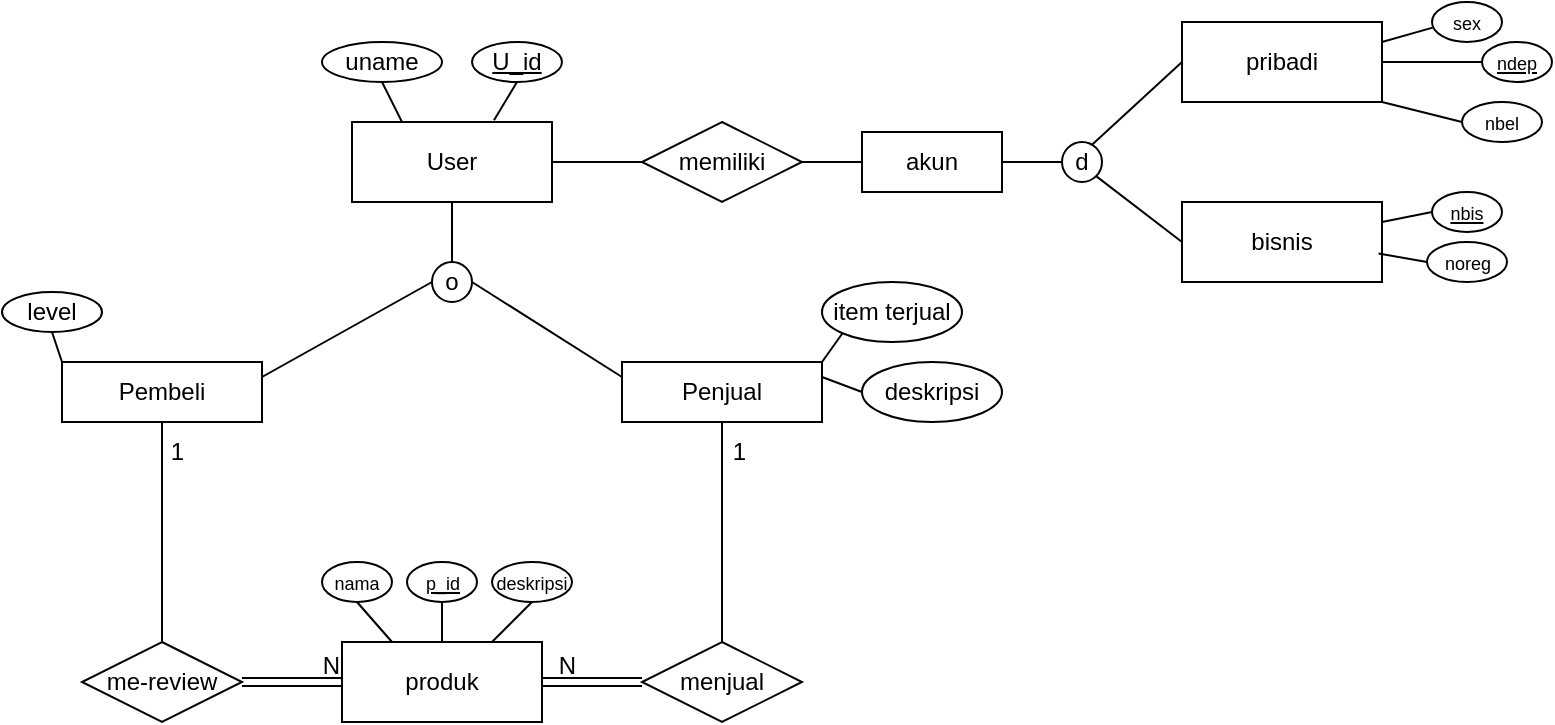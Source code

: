 <mxfile version="24.1.0" type="github">
  <diagram id="R2lEEEUBdFMjLlhIrx00" name="Page-1">
    <mxGraphModel dx="898" dy="487" grid="1" gridSize="10" guides="1" tooltips="1" connect="1" arrows="1" fold="1" page="1" pageScale="1" pageWidth="850" pageHeight="1100" math="0" shadow="0" extFonts="Permanent Marker^https://fonts.googleapis.com/css?family=Permanent+Marker">
      <root>
        <mxCell id="0" />
        <mxCell id="1" parent="0" />
        <mxCell id="VjnAYQMm5UZiJsf2b5uH-1" value="User" style="whiteSpace=wrap;html=1;align=center;" parent="1" vertex="1">
          <mxGeometry x="375" y="90" width="100" height="40" as="geometry" />
        </mxCell>
        <mxCell id="VjnAYQMm5UZiJsf2b5uH-2" value="Pembeli" style="whiteSpace=wrap;html=1;align=center;" parent="1" vertex="1">
          <mxGeometry x="230" y="210" width="100" height="30" as="geometry" />
        </mxCell>
        <mxCell id="VjnAYQMm5UZiJsf2b5uH-3" value="Penjual" style="whiteSpace=wrap;html=1;align=center;" parent="1" vertex="1">
          <mxGeometry x="510" y="210" width="100" height="30" as="geometry" />
        </mxCell>
        <mxCell id="VjnAYQMm5UZiJsf2b5uH-13" value="uname" style="ellipse;whiteSpace=wrap;html=1;align=center;" parent="1" vertex="1">
          <mxGeometry x="360" y="50" width="60" height="20" as="geometry" />
        </mxCell>
        <mxCell id="VjnAYQMm5UZiJsf2b5uH-17" value="U_id" style="ellipse;whiteSpace=wrap;html=1;align=center;fontStyle=4;" parent="1" vertex="1">
          <mxGeometry x="435" y="50" width="45" height="20" as="geometry" />
        </mxCell>
        <mxCell id="VjnAYQMm5UZiJsf2b5uH-18" value="" style="endArrow=none;html=1;rounded=0;entryX=0.5;entryY=1;entryDx=0;entryDy=0;exitX=0.71;exitY=-0.021;exitDx=0;exitDy=0;exitPerimeter=0;" parent="1" source="VjnAYQMm5UZiJsf2b5uH-1" target="VjnAYQMm5UZiJsf2b5uH-17" edge="1">
          <mxGeometry relative="1" as="geometry">
            <mxPoint x="570" y="95" as="sourcePoint" />
            <mxPoint x="730" y="95" as="targetPoint" />
          </mxGeometry>
        </mxCell>
        <mxCell id="VjnAYQMm5UZiJsf2b5uH-19" value="" style="endArrow=none;html=1;rounded=0;entryX=0.5;entryY=1;entryDx=0;entryDy=0;exitX=0.25;exitY=0;exitDx=0;exitDy=0;" parent="1" source="VjnAYQMm5UZiJsf2b5uH-1" target="VjnAYQMm5UZiJsf2b5uH-13" edge="1">
          <mxGeometry relative="1" as="geometry">
            <mxPoint x="490" y="105" as="sourcePoint" />
            <mxPoint x="650" y="105" as="targetPoint" />
          </mxGeometry>
        </mxCell>
        <mxCell id="VjnAYQMm5UZiJsf2b5uH-26" value="item terjual" style="ellipse;whiteSpace=wrap;html=1;align=center;" parent="1" vertex="1">
          <mxGeometry x="610" y="170" width="70" height="30" as="geometry" />
        </mxCell>
        <mxCell id="VjnAYQMm5UZiJsf2b5uH-27" value="level" style="ellipse;whiteSpace=wrap;html=1;align=center;" parent="1" vertex="1">
          <mxGeometry x="200" y="175" width="50" height="20" as="geometry" />
        </mxCell>
        <mxCell id="VjnAYQMm5UZiJsf2b5uH-28" value="" style="endArrow=none;html=1;rounded=0;exitX=0.5;exitY=1;exitDx=0;exitDy=0;entryX=0;entryY=0;entryDx=0;entryDy=0;" parent="1" source="VjnAYQMm5UZiJsf2b5uH-27" target="VjnAYQMm5UZiJsf2b5uH-2" edge="1">
          <mxGeometry relative="1" as="geometry">
            <mxPoint x="300" y="240" as="sourcePoint" />
            <mxPoint x="460" y="240" as="targetPoint" />
          </mxGeometry>
        </mxCell>
        <mxCell id="VjnAYQMm5UZiJsf2b5uH-29" value="" style="endArrow=none;html=1;rounded=0;entryX=0;entryY=1;entryDx=0;entryDy=0;exitX=1;exitY=0;exitDx=0;exitDy=0;" parent="1" source="VjnAYQMm5UZiJsf2b5uH-3" target="VjnAYQMm5UZiJsf2b5uH-26" edge="1">
          <mxGeometry relative="1" as="geometry">
            <mxPoint x="420" y="190" as="sourcePoint" />
            <mxPoint x="420" y="160" as="targetPoint" />
          </mxGeometry>
        </mxCell>
        <mxCell id="VjnAYQMm5UZiJsf2b5uH-30" value="deskripsi" style="ellipse;whiteSpace=wrap;html=1;align=center;" parent="1" vertex="1">
          <mxGeometry x="630" y="210" width="70" height="30" as="geometry" />
        </mxCell>
        <mxCell id="VjnAYQMm5UZiJsf2b5uH-31" value="" style="endArrow=none;html=1;rounded=0;entryX=0;entryY=0.5;entryDx=0;entryDy=0;exitX=1;exitY=0.25;exitDx=0;exitDy=0;" parent="1" source="VjnAYQMm5UZiJsf2b5uH-3" target="VjnAYQMm5UZiJsf2b5uH-30" edge="1">
          <mxGeometry relative="1" as="geometry">
            <mxPoint x="630" y="250" as="sourcePoint" />
            <mxPoint x="460" y="200" as="targetPoint" />
          </mxGeometry>
        </mxCell>
        <mxCell id="VjnAYQMm5UZiJsf2b5uH-32" value="produk" style="whiteSpace=wrap;html=1;align=center;" parent="1" vertex="1">
          <mxGeometry x="370" y="350" width="100" height="40" as="geometry" />
        </mxCell>
        <mxCell id="VjnAYQMm5UZiJsf2b5uH-33" value="&lt;font style=&quot;font-size: 9px;&quot;&gt;nama&lt;/font&gt;" style="ellipse;whiteSpace=wrap;html=1;align=center;" parent="1" vertex="1">
          <mxGeometry x="360" y="310" width="35" height="20" as="geometry" />
        </mxCell>
        <mxCell id="VjnAYQMm5UZiJsf2b5uH-34" value="&lt;font style=&quot;font-size: 9px;&quot;&gt;p_id&lt;/font&gt;" style="ellipse;whiteSpace=wrap;html=1;align=center;fontStyle=4;" parent="1" vertex="1">
          <mxGeometry x="402.5" y="310" width="35" height="20" as="geometry" />
        </mxCell>
        <mxCell id="VjnAYQMm5UZiJsf2b5uH-35" value="&lt;font style=&quot;font-size: 9px;&quot;&gt;deskripsi&lt;/font&gt;" style="ellipse;whiteSpace=wrap;html=1;align=center;" parent="1" vertex="1">
          <mxGeometry x="445" y="310" width="40" height="20" as="geometry" />
        </mxCell>
        <mxCell id="VjnAYQMm5UZiJsf2b5uH-36" value="" style="endArrow=none;html=1;rounded=0;exitX=0.5;exitY=1;exitDx=0;exitDy=0;entryX=0.25;entryY=0;entryDx=0;entryDy=0;" parent="1" source="VjnAYQMm5UZiJsf2b5uH-33" target="VjnAYQMm5UZiJsf2b5uH-32" edge="1">
          <mxGeometry relative="1" as="geometry">
            <mxPoint x="170" y="170" as="sourcePoint" />
            <mxPoint x="330" y="170" as="targetPoint" />
          </mxGeometry>
        </mxCell>
        <mxCell id="VjnAYQMm5UZiJsf2b5uH-37" value="" style="endArrow=none;html=1;rounded=0;exitX=0.5;exitY=1;exitDx=0;exitDy=0;entryX=0.5;entryY=0;entryDx=0;entryDy=0;" parent="1" source="VjnAYQMm5UZiJsf2b5uH-34" target="VjnAYQMm5UZiJsf2b5uH-32" edge="1">
          <mxGeometry relative="1" as="geometry">
            <mxPoint x="290" y="230" as="sourcePoint" />
            <mxPoint x="450" y="230" as="targetPoint" />
          </mxGeometry>
        </mxCell>
        <mxCell id="VjnAYQMm5UZiJsf2b5uH-38" value="" style="endArrow=none;html=1;rounded=0;exitX=0.5;exitY=1;exitDx=0;exitDy=0;entryX=0.75;entryY=0;entryDx=0;entryDy=0;" parent="1" source="VjnAYQMm5UZiJsf2b5uH-35" target="VjnAYQMm5UZiJsf2b5uH-32" edge="1">
          <mxGeometry relative="1" as="geometry">
            <mxPoint x="300" y="70" as="sourcePoint" />
            <mxPoint x="300" y="110" as="targetPoint" />
          </mxGeometry>
        </mxCell>
        <mxCell id="VjnAYQMm5UZiJsf2b5uH-40" value="me-review" style="shape=rhombus;perimeter=rhombusPerimeter;whiteSpace=wrap;html=1;align=center;" parent="1" vertex="1">
          <mxGeometry x="240" y="350" width="80" height="40" as="geometry" />
        </mxCell>
        <mxCell id="VjnAYQMm5UZiJsf2b5uH-52" value="bisnis" style="whiteSpace=wrap;html=1;align=center;" parent="1" vertex="1">
          <mxGeometry x="790" y="130" width="100" height="40" as="geometry" />
        </mxCell>
        <mxCell id="VjnAYQMm5UZiJsf2b5uH-53" value="pribadi" style="whiteSpace=wrap;html=1;align=center;" parent="1" vertex="1">
          <mxGeometry x="790" y="40" width="100" height="40" as="geometry" />
        </mxCell>
        <mxCell id="GdM5_zVk1EKr_tVP_plu-3" value="o" style="ellipse;whiteSpace=wrap;html=1;aspect=fixed;" vertex="1" parent="1">
          <mxGeometry x="415" y="160" width="20" height="20" as="geometry" />
        </mxCell>
        <mxCell id="GdM5_zVk1EKr_tVP_plu-4" value="" style="endArrow=none;html=1;rounded=0;exitX=0.5;exitY=0;exitDx=0;exitDy=0;entryX=0.5;entryY=1;entryDx=0;entryDy=0;" edge="1" parent="1" source="GdM5_zVk1EKr_tVP_plu-3" target="VjnAYQMm5UZiJsf2b5uH-1">
          <mxGeometry width="50" height="50" relative="1" as="geometry">
            <mxPoint x="290" y="150" as="sourcePoint" />
            <mxPoint x="340" y="100" as="targetPoint" />
          </mxGeometry>
        </mxCell>
        <mxCell id="GdM5_zVk1EKr_tVP_plu-5" value="" style="endArrow=none;html=1;rounded=0;exitX=1;exitY=0.25;exitDx=0;exitDy=0;entryX=0;entryY=0.5;entryDx=0;entryDy=0;" edge="1" parent="1" source="VjnAYQMm5UZiJsf2b5uH-2" target="GdM5_zVk1EKr_tVP_plu-3">
          <mxGeometry width="50" height="50" relative="1" as="geometry">
            <mxPoint x="380" y="220" as="sourcePoint" />
            <mxPoint x="380" y="190" as="targetPoint" />
          </mxGeometry>
        </mxCell>
        <mxCell id="GdM5_zVk1EKr_tVP_plu-6" value="" style="endArrow=none;html=1;rounded=0;exitX=1;exitY=0.5;exitDx=0;exitDy=0;entryX=0;entryY=0.25;entryDx=0;entryDy=0;" edge="1" parent="1" source="GdM5_zVk1EKr_tVP_plu-3" target="VjnAYQMm5UZiJsf2b5uH-3">
          <mxGeometry width="50" height="50" relative="1" as="geometry">
            <mxPoint x="407" y="201" as="sourcePoint" />
            <mxPoint x="475" y="180" as="targetPoint" />
          </mxGeometry>
        </mxCell>
        <mxCell id="GdM5_zVk1EKr_tVP_plu-9" value="menjual" style="shape=rhombus;perimeter=rhombusPerimeter;whiteSpace=wrap;html=1;align=center;" vertex="1" parent="1">
          <mxGeometry x="520" y="350" width="80" height="40" as="geometry" />
        </mxCell>
        <mxCell id="GdM5_zVk1EKr_tVP_plu-12" value="" style="endArrow=none;html=1;rounded=0;entryX=0;entryY=0.5;entryDx=0;entryDy=0;" edge="1" parent="1" source="VjnAYQMm5UZiJsf2b5uH-1" target="GdM5_zVk1EKr_tVP_plu-13">
          <mxGeometry relative="1" as="geometry">
            <mxPoint x="475" y="110" as="sourcePoint" />
            <mxPoint x="550" y="110" as="targetPoint" />
          </mxGeometry>
        </mxCell>
        <mxCell id="GdM5_zVk1EKr_tVP_plu-13" value="memiliki" style="shape=rhombus;perimeter=rhombusPerimeter;whiteSpace=wrap;html=1;align=center;" vertex="1" parent="1">
          <mxGeometry x="520" y="90" width="80" height="40" as="geometry" />
        </mxCell>
        <mxCell id="GdM5_zVk1EKr_tVP_plu-16" value="d" style="ellipse;whiteSpace=wrap;html=1;aspect=fixed;" vertex="1" parent="1">
          <mxGeometry x="730" y="100" width="20" height="20" as="geometry" />
        </mxCell>
        <mxCell id="GdM5_zVk1EKr_tVP_plu-17" value="" style="endArrow=none;html=1;rounded=0;entryX=0;entryY=0.5;entryDx=0;entryDy=0;exitX=1;exitY=1;exitDx=0;exitDy=0;" edge="1" source="GdM5_zVk1EKr_tVP_plu-16" parent="1" target="VjnAYQMm5UZiJsf2b5uH-52">
          <mxGeometry width="50" height="50" relative="1" as="geometry">
            <mxPoint x="680" y="112" as="sourcePoint" />
            <mxPoint x="755" y="160" as="targetPoint" />
          </mxGeometry>
        </mxCell>
        <mxCell id="GdM5_zVk1EKr_tVP_plu-18" value="" style="endArrow=none;html=1;rounded=0;entryX=0;entryY=0.5;entryDx=0;entryDy=0;exitX=1;exitY=0.5;exitDx=0;exitDy=0;" edge="1" target="GdM5_zVk1EKr_tVP_plu-16" parent="1" source="GdM5_zVk1EKr_tVP_plu-20">
          <mxGeometry width="50" height="50" relative="1" as="geometry">
            <mxPoint x="700" y="110" as="sourcePoint" />
            <mxPoint x="625" y="132" as="targetPoint" />
          </mxGeometry>
        </mxCell>
        <mxCell id="GdM5_zVk1EKr_tVP_plu-19" value="" style="endArrow=none;html=1;rounded=0;entryX=0;entryY=0.5;entryDx=0;entryDy=0;exitX=0.737;exitY=0.079;exitDx=0;exitDy=0;exitPerimeter=0;" edge="1" source="GdM5_zVk1EKr_tVP_plu-16" parent="1" target="VjnAYQMm5UZiJsf2b5uH-53">
          <mxGeometry width="50" height="50" relative="1" as="geometry">
            <mxPoint x="680" y="100" as="sourcePoint" />
            <mxPoint x="670" y="72" as="targetPoint" />
          </mxGeometry>
        </mxCell>
        <mxCell id="GdM5_zVk1EKr_tVP_plu-20" value="akun" style="whiteSpace=wrap;html=1;align=center;" vertex="1" parent="1">
          <mxGeometry x="630" y="95" width="70" height="30" as="geometry" />
        </mxCell>
        <mxCell id="GdM5_zVk1EKr_tVP_plu-22" value="&lt;font style=&quot;font-size: 9px;&quot;&gt;sex&lt;/font&gt;" style="ellipse;whiteSpace=wrap;html=1;align=center;" vertex="1" parent="1">
          <mxGeometry x="915" y="30" width="35" height="20" as="geometry" />
        </mxCell>
        <mxCell id="GdM5_zVk1EKr_tVP_plu-23" value="&lt;font style=&quot;font-size: 9px;&quot;&gt;ndep&lt;/font&gt;" style="ellipse;whiteSpace=wrap;html=1;align=center;fontStyle=4;" vertex="1" parent="1">
          <mxGeometry x="940" y="50" width="35" height="20" as="geometry" />
        </mxCell>
        <mxCell id="GdM5_zVk1EKr_tVP_plu-24" value="&lt;font style=&quot;font-size: 9px;&quot;&gt;nbel&lt;/font&gt;" style="ellipse;whiteSpace=wrap;html=1;align=center;" vertex="1" parent="1">
          <mxGeometry x="930" y="80" width="40" height="20" as="geometry" />
        </mxCell>
        <mxCell id="GdM5_zVk1EKr_tVP_plu-25" value="" style="endArrow=none;html=1;rounded=0;exitX=0;exitY=0.5;exitDx=0;exitDy=0;entryX=1;entryY=1;entryDx=0;entryDy=0;" edge="1" source="GdM5_zVk1EKr_tVP_plu-24" parent="1" target="VjnAYQMm5UZiJsf2b5uH-53">
          <mxGeometry relative="1" as="geometry">
            <mxPoint x="810" y="-230" as="sourcePoint" />
            <mxPoint x="955" y="50" as="targetPoint" />
          </mxGeometry>
        </mxCell>
        <mxCell id="GdM5_zVk1EKr_tVP_plu-26" value="" style="endArrow=none;html=1;rounded=0;exitX=0;exitY=0.5;exitDx=0;exitDy=0;entryX=1;entryY=0.5;entryDx=0;entryDy=0;" edge="1" source="GdM5_zVk1EKr_tVP_plu-23" parent="1" target="VjnAYQMm5UZiJsf2b5uH-53">
          <mxGeometry relative="1" as="geometry">
            <mxPoint x="800" y="-70" as="sourcePoint" />
            <mxPoint x="930" y="50" as="targetPoint" />
          </mxGeometry>
        </mxCell>
        <mxCell id="GdM5_zVk1EKr_tVP_plu-27" value="" style="endArrow=none;html=1;rounded=0;exitX=0.01;exitY=0.641;exitDx=0;exitDy=0;entryX=1;entryY=0.25;entryDx=0;entryDy=0;exitPerimeter=0;" edge="1" source="GdM5_zVk1EKr_tVP_plu-22" parent="1" target="VjnAYQMm5UZiJsf2b5uH-53">
          <mxGeometry relative="1" as="geometry">
            <mxPoint x="680" y="-130" as="sourcePoint" />
            <mxPoint x="905" y="50" as="targetPoint" />
          </mxGeometry>
        </mxCell>
        <mxCell id="GdM5_zVk1EKr_tVP_plu-28" value="&lt;font style=&quot;font-size: 9px;&quot;&gt;noreg&lt;/font&gt;" style="ellipse;whiteSpace=wrap;html=1;align=center;" vertex="1" parent="1">
          <mxGeometry x="912.5" y="150" width="40" height="20" as="geometry" />
        </mxCell>
        <mxCell id="GdM5_zVk1EKr_tVP_plu-29" value="" style="endArrow=none;html=1;rounded=0;exitX=0;exitY=0.5;exitDx=0;exitDy=0;entryX=0.983;entryY=0.644;entryDx=0;entryDy=0;entryPerimeter=0;" edge="1" source="GdM5_zVk1EKr_tVP_plu-28" parent="1" target="VjnAYQMm5UZiJsf2b5uH-52">
          <mxGeometry relative="1" as="geometry">
            <mxPoint x="840" y="-130" as="sourcePoint" />
            <mxPoint x="920" y="180" as="targetPoint" />
          </mxGeometry>
        </mxCell>
        <mxCell id="GdM5_zVk1EKr_tVP_plu-30" value="&lt;font style=&quot;font-size: 9px;&quot;&gt;nbis&lt;/font&gt;" style="ellipse;whiteSpace=wrap;html=1;align=center;fontStyle=4;" vertex="1" parent="1">
          <mxGeometry x="915" y="125" width="35" height="20" as="geometry" />
        </mxCell>
        <mxCell id="GdM5_zVk1EKr_tVP_plu-31" value="" style="endArrow=none;html=1;rounded=0;exitX=0;exitY=0.5;exitDx=0;exitDy=0;entryX=1;entryY=0.25;entryDx=0;entryDy=0;" edge="1" source="GdM5_zVk1EKr_tVP_plu-30" parent="1" target="VjnAYQMm5UZiJsf2b5uH-52">
          <mxGeometry relative="1" as="geometry">
            <mxPoint x="830" y="30" as="sourcePoint" />
            <mxPoint x="920" y="160" as="targetPoint" />
          </mxGeometry>
        </mxCell>
        <mxCell id="GdM5_zVk1EKr_tVP_plu-42" value="" style="endArrow=none;html=1;rounded=0;exitX=0.5;exitY=1;exitDx=0;exitDy=0;entryX=0.5;entryY=0;entryDx=0;entryDy=0;" edge="1" parent="1" source="VjnAYQMm5UZiJsf2b5uH-2" target="VjnAYQMm5UZiJsf2b5uH-40">
          <mxGeometry relative="1" as="geometry">
            <mxPoint x="160" y="290" as="sourcePoint" />
            <mxPoint x="320" y="290" as="targetPoint" />
          </mxGeometry>
        </mxCell>
        <mxCell id="GdM5_zVk1EKr_tVP_plu-53" value="" style="shape=link;html=1;rounded=0;entryX=0;entryY=0.5;entryDx=0;entryDy=0;exitX=1;exitY=0.5;exitDx=0;exitDy=0;" edge="1" parent="1" source="VjnAYQMm5UZiJsf2b5uH-40" target="VjnAYQMm5UZiJsf2b5uH-32">
          <mxGeometry relative="1" as="geometry">
            <mxPoint x="200" y="410" as="sourcePoint" />
            <mxPoint x="360" y="410" as="targetPoint" />
          </mxGeometry>
        </mxCell>
        <mxCell id="GdM5_zVk1EKr_tVP_plu-54" value="N" style="resizable=0;html=1;whiteSpace=wrap;align=right;verticalAlign=bottom;" connectable="0" vertex="1" parent="GdM5_zVk1EKr_tVP_plu-53">
          <mxGeometry x="1" relative="1" as="geometry" />
        </mxCell>
        <mxCell id="GdM5_zVk1EKr_tVP_plu-55" value="1" style="resizable=0;html=1;whiteSpace=wrap;align=right;verticalAlign=bottom;" connectable="0" vertex="1" parent="GdM5_zVk1EKr_tVP_plu-53">
          <mxGeometry x="1" relative="1" as="geometry">
            <mxPoint x="-78" y="-107" as="offset" />
          </mxGeometry>
        </mxCell>
        <mxCell id="GdM5_zVk1EKr_tVP_plu-56" value="" style="endArrow=none;html=1;rounded=0;entryX=0;entryY=0.5;entryDx=0;entryDy=0;exitX=1;exitY=0.5;exitDx=0;exitDy=0;" edge="1" parent="1" source="GdM5_zVk1EKr_tVP_plu-13" target="GdM5_zVk1EKr_tVP_plu-20">
          <mxGeometry relative="1" as="geometry">
            <mxPoint x="540" y="80" as="sourcePoint" />
            <mxPoint x="700" y="80" as="targetPoint" />
          </mxGeometry>
        </mxCell>
        <mxCell id="GdM5_zVk1EKr_tVP_plu-59" value="" style="endArrow=none;html=1;rounded=0;exitX=0.5;exitY=1;exitDx=0;exitDy=0;entryX=0.5;entryY=0;entryDx=0;entryDy=0;" edge="1" parent="1" source="VjnAYQMm5UZiJsf2b5uH-3" target="GdM5_zVk1EKr_tVP_plu-9">
          <mxGeometry relative="1" as="geometry">
            <mxPoint x="700" y="270" as="sourcePoint" />
            <mxPoint x="700" y="380" as="targetPoint" />
          </mxGeometry>
        </mxCell>
        <mxCell id="GdM5_zVk1EKr_tVP_plu-60" value="" style="shape=link;html=1;rounded=0;entryX=0;entryY=0.5;entryDx=0;entryDy=0;exitX=1;exitY=0.5;exitDx=0;exitDy=0;" edge="1" parent="1" source="VjnAYQMm5UZiJsf2b5uH-32" target="GdM5_zVk1EKr_tVP_plu-9">
          <mxGeometry relative="1" as="geometry">
            <mxPoint x="660" y="390" as="sourcePoint" />
            <mxPoint x="710" y="390" as="targetPoint" />
          </mxGeometry>
        </mxCell>
        <mxCell id="GdM5_zVk1EKr_tVP_plu-61" value="N" style="resizable=0;html=1;whiteSpace=wrap;align=right;verticalAlign=bottom;" connectable="0" vertex="1" parent="GdM5_zVk1EKr_tVP_plu-60">
          <mxGeometry x="1" relative="1" as="geometry">
            <mxPoint x="-32" as="offset" />
          </mxGeometry>
        </mxCell>
        <mxCell id="GdM5_zVk1EKr_tVP_plu-62" value="1" style="resizable=0;html=1;whiteSpace=wrap;align=right;verticalAlign=bottom;" connectable="0" vertex="1" parent="GdM5_zVk1EKr_tVP_plu-60">
          <mxGeometry x="1" relative="1" as="geometry">
            <mxPoint x="53" y="-107" as="offset" />
          </mxGeometry>
        </mxCell>
      </root>
    </mxGraphModel>
  </diagram>
</mxfile>

